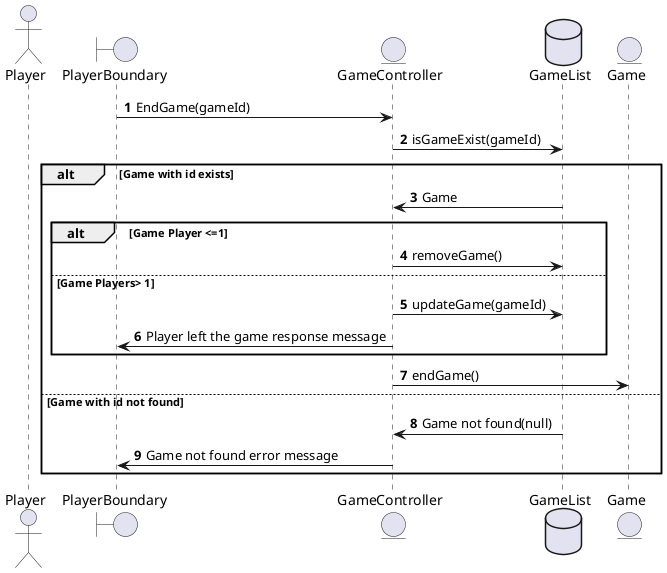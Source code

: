 @startuml

autonumber
actor Player
boundary PlayerBoundary
entity GameController

PlayerBoundary -> GameController: EndGame(gameId)
database GameList
GameController -> GameList: isGameExist(gameId)
entity Game

alt Game with id exists
    GameList -> GameController: Game
    alt Game Player <=1
        GameController->GameList: removeGame()
    else Game Players> 1
        GameController -> GameList: updateGame(gameId)
        GameController -> PlayerBoundary: Player left the game response message
    end
    GameController -> Game: endGame()
else Game with id not found
    GameList -> GameController: Game not found(null)
    GameController -> PlayerBoundary: Game not found error message
end


@enduml